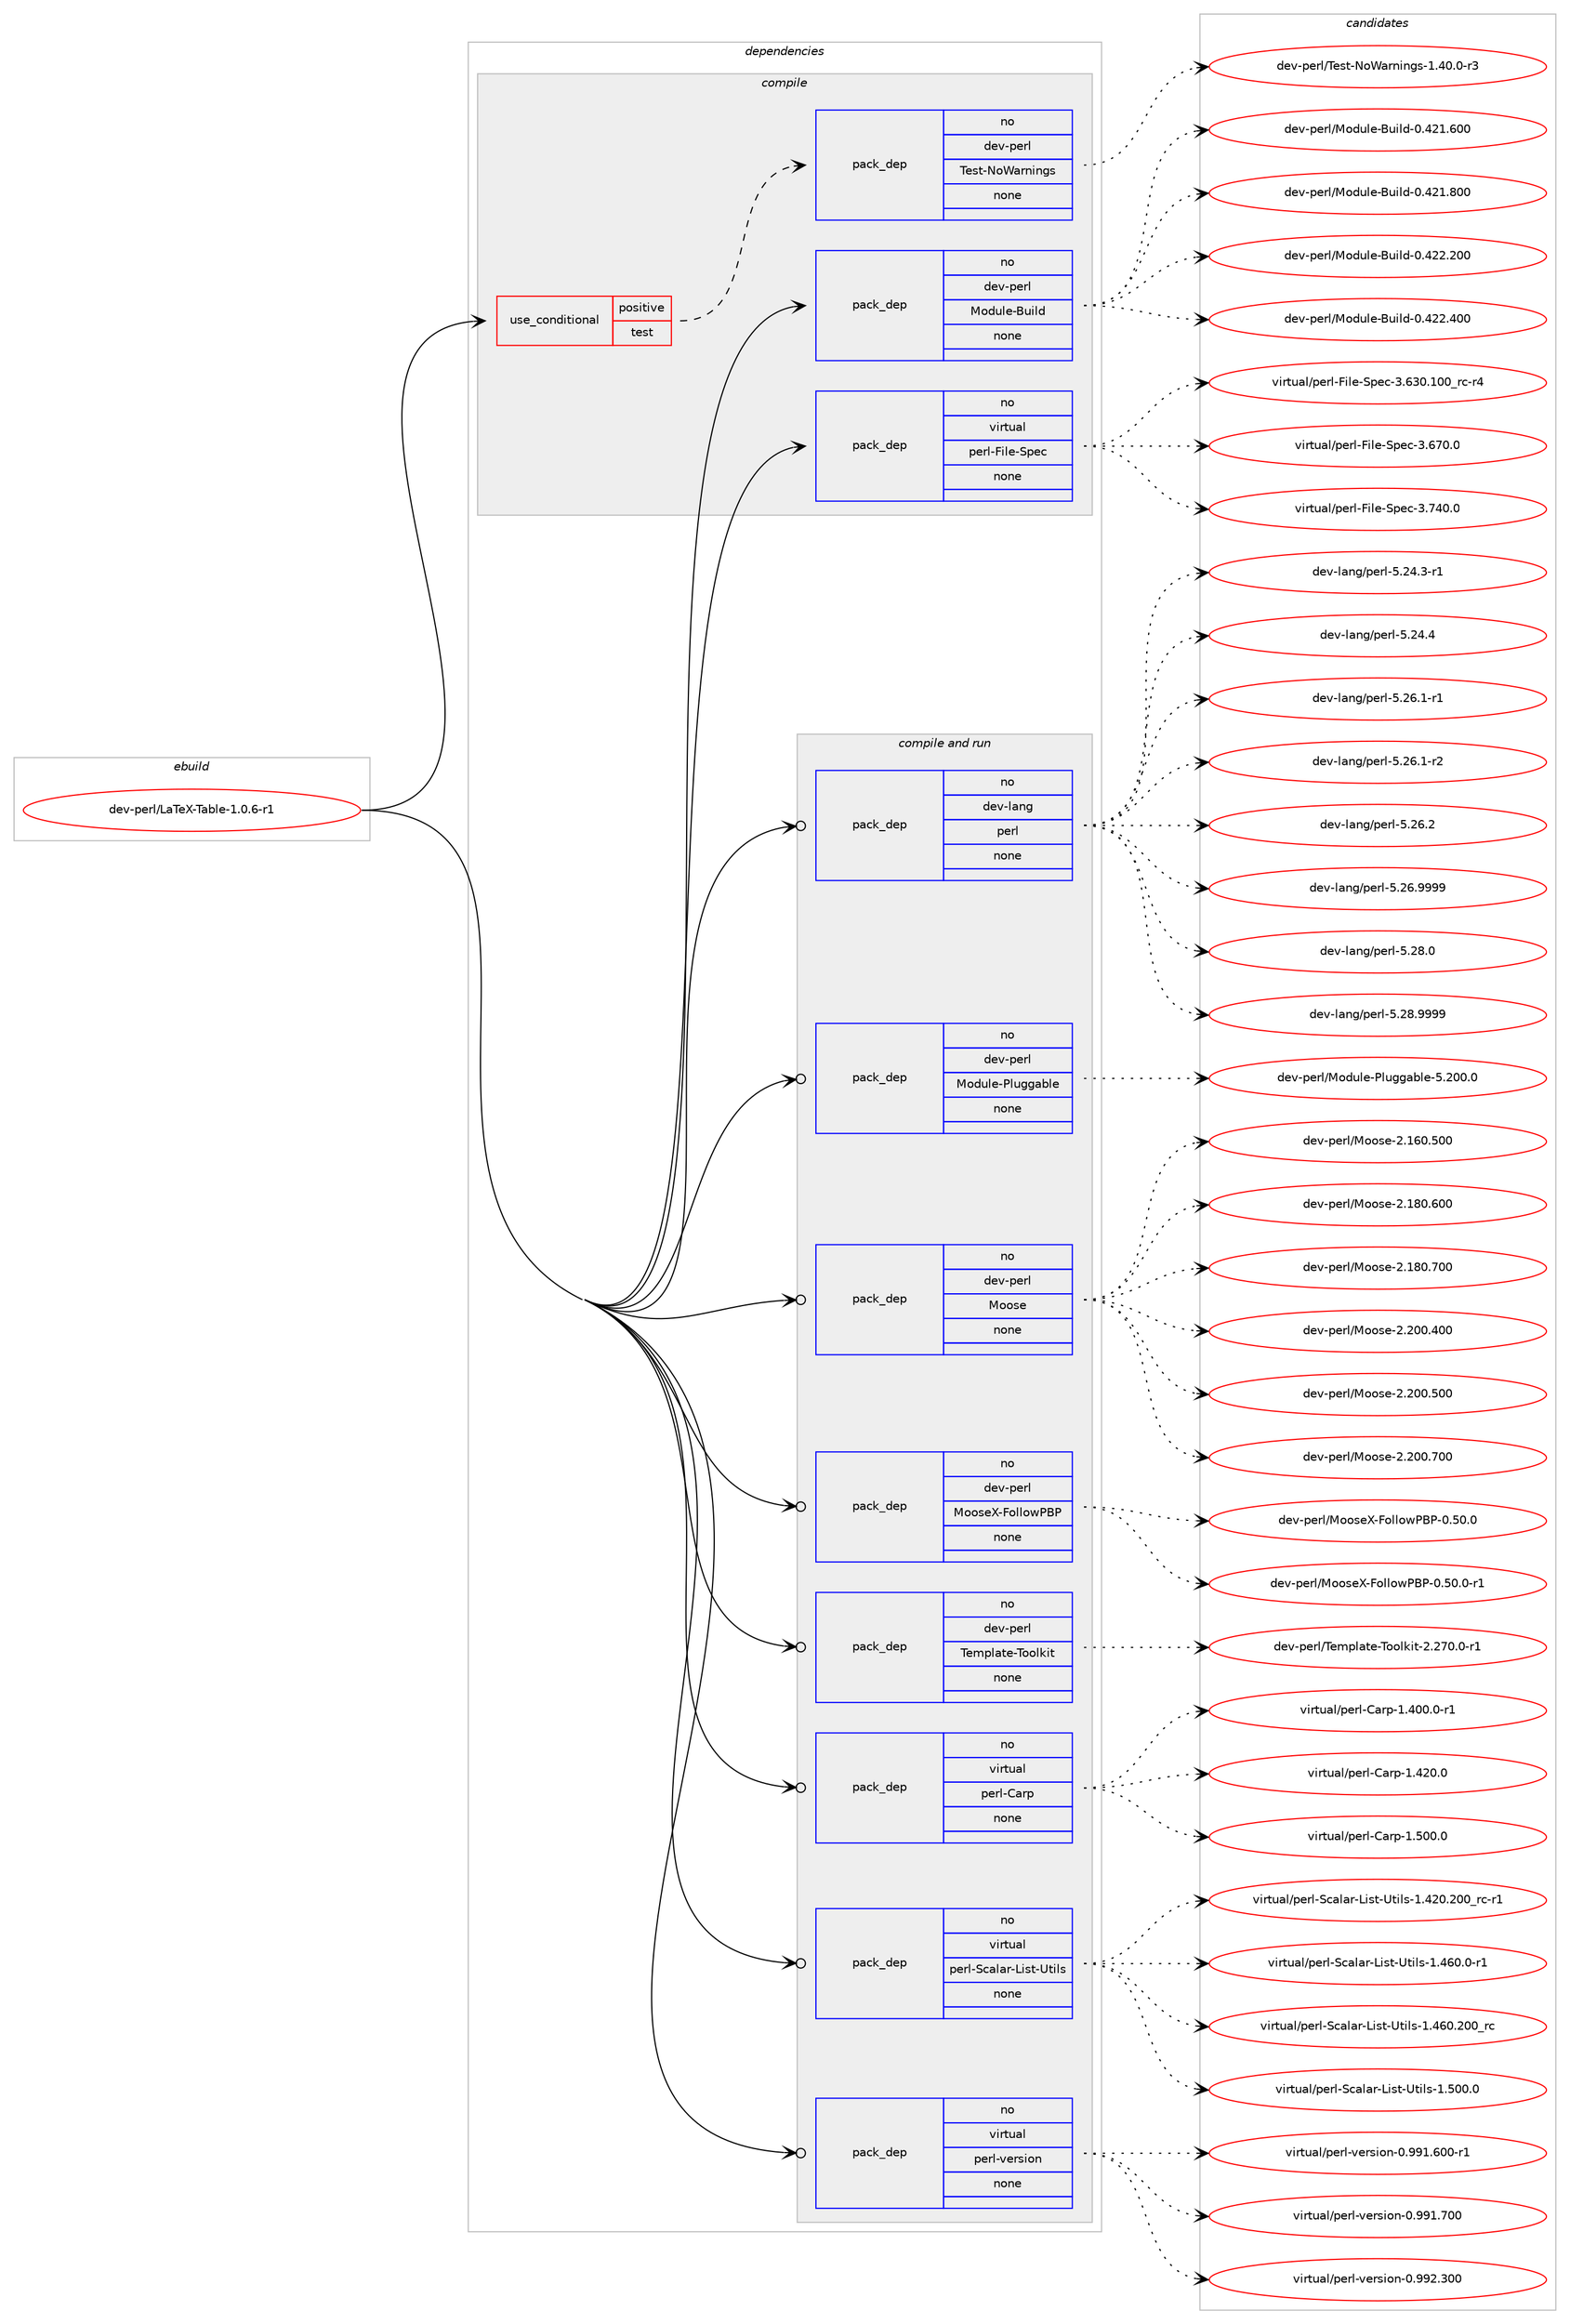 digraph prolog {

# *************
# Graph options
# *************

newrank=true;
concentrate=true;
compound=true;
graph [rankdir=LR,fontname=Helvetica,fontsize=10,ranksep=1.5];#, ranksep=2.5, nodesep=0.2];
edge  [arrowhead=vee];
node  [fontname=Helvetica,fontsize=10];

# **********
# The ebuild
# **********

subgraph cluster_leftcol {
color=gray;
rank=same;
label=<<i>ebuild</i>>;
id [label="dev-perl/LaTeX-Table-1.0.6-r1", color=red, width=4, href="../dev-perl/LaTeX-Table-1.0.6-r1.svg"];
}

# ****************
# The dependencies
# ****************

subgraph cluster_midcol {
color=gray;
label=<<i>dependencies</i>>;
subgraph cluster_compile {
fillcolor="#eeeeee";
style=filled;
label=<<i>compile</i>>;
subgraph cond368300 {
dependency1382986 [label=<<TABLE BORDER="0" CELLBORDER="1" CELLSPACING="0" CELLPADDING="4"><TR><TD ROWSPAN="3" CELLPADDING="10">use_conditional</TD></TR><TR><TD>positive</TD></TR><TR><TD>test</TD></TR></TABLE>>, shape=none, color=red];
subgraph pack991631 {
dependency1382987 [label=<<TABLE BORDER="0" CELLBORDER="1" CELLSPACING="0" CELLPADDING="4" WIDTH="220"><TR><TD ROWSPAN="6" CELLPADDING="30">pack_dep</TD></TR><TR><TD WIDTH="110">no</TD></TR><TR><TD>dev-perl</TD></TR><TR><TD>Test-NoWarnings</TD></TR><TR><TD>none</TD></TR><TR><TD></TD></TR></TABLE>>, shape=none, color=blue];
}
dependency1382986:e -> dependency1382987:w [weight=20,style="dashed",arrowhead="vee"];
}
id:e -> dependency1382986:w [weight=20,style="solid",arrowhead="vee"];
subgraph pack991632 {
dependency1382988 [label=<<TABLE BORDER="0" CELLBORDER="1" CELLSPACING="0" CELLPADDING="4" WIDTH="220"><TR><TD ROWSPAN="6" CELLPADDING="30">pack_dep</TD></TR><TR><TD WIDTH="110">no</TD></TR><TR><TD>dev-perl</TD></TR><TR><TD>Module-Build</TD></TR><TR><TD>none</TD></TR><TR><TD></TD></TR></TABLE>>, shape=none, color=blue];
}
id:e -> dependency1382988:w [weight=20,style="solid",arrowhead="vee"];
subgraph pack991633 {
dependency1382989 [label=<<TABLE BORDER="0" CELLBORDER="1" CELLSPACING="0" CELLPADDING="4" WIDTH="220"><TR><TD ROWSPAN="6" CELLPADDING="30">pack_dep</TD></TR><TR><TD WIDTH="110">no</TD></TR><TR><TD>virtual</TD></TR><TR><TD>perl-File-Spec</TD></TR><TR><TD>none</TD></TR><TR><TD></TD></TR></TABLE>>, shape=none, color=blue];
}
id:e -> dependency1382989:w [weight=20,style="solid",arrowhead="vee"];
}
subgraph cluster_compileandrun {
fillcolor="#eeeeee";
style=filled;
label=<<i>compile and run</i>>;
subgraph pack991634 {
dependency1382990 [label=<<TABLE BORDER="0" CELLBORDER="1" CELLSPACING="0" CELLPADDING="4" WIDTH="220"><TR><TD ROWSPAN="6" CELLPADDING="30">pack_dep</TD></TR><TR><TD WIDTH="110">no</TD></TR><TR><TD>dev-lang</TD></TR><TR><TD>perl</TD></TR><TR><TD>none</TD></TR><TR><TD></TD></TR></TABLE>>, shape=none, color=blue];
}
id:e -> dependency1382990:w [weight=20,style="solid",arrowhead="odotvee"];
subgraph pack991635 {
dependency1382991 [label=<<TABLE BORDER="0" CELLBORDER="1" CELLSPACING="0" CELLPADDING="4" WIDTH="220"><TR><TD ROWSPAN="6" CELLPADDING="30">pack_dep</TD></TR><TR><TD WIDTH="110">no</TD></TR><TR><TD>dev-perl</TD></TR><TR><TD>Module-Pluggable</TD></TR><TR><TD>none</TD></TR><TR><TD></TD></TR></TABLE>>, shape=none, color=blue];
}
id:e -> dependency1382991:w [weight=20,style="solid",arrowhead="odotvee"];
subgraph pack991636 {
dependency1382992 [label=<<TABLE BORDER="0" CELLBORDER="1" CELLSPACING="0" CELLPADDING="4" WIDTH="220"><TR><TD ROWSPAN="6" CELLPADDING="30">pack_dep</TD></TR><TR><TD WIDTH="110">no</TD></TR><TR><TD>dev-perl</TD></TR><TR><TD>Moose</TD></TR><TR><TD>none</TD></TR><TR><TD></TD></TR></TABLE>>, shape=none, color=blue];
}
id:e -> dependency1382992:w [weight=20,style="solid",arrowhead="odotvee"];
subgraph pack991637 {
dependency1382993 [label=<<TABLE BORDER="0" CELLBORDER="1" CELLSPACING="0" CELLPADDING="4" WIDTH="220"><TR><TD ROWSPAN="6" CELLPADDING="30">pack_dep</TD></TR><TR><TD WIDTH="110">no</TD></TR><TR><TD>dev-perl</TD></TR><TR><TD>MooseX-FollowPBP</TD></TR><TR><TD>none</TD></TR><TR><TD></TD></TR></TABLE>>, shape=none, color=blue];
}
id:e -> dependency1382993:w [weight=20,style="solid",arrowhead="odotvee"];
subgraph pack991638 {
dependency1382994 [label=<<TABLE BORDER="0" CELLBORDER="1" CELLSPACING="0" CELLPADDING="4" WIDTH="220"><TR><TD ROWSPAN="6" CELLPADDING="30">pack_dep</TD></TR><TR><TD WIDTH="110">no</TD></TR><TR><TD>dev-perl</TD></TR><TR><TD>Template-Toolkit</TD></TR><TR><TD>none</TD></TR><TR><TD></TD></TR></TABLE>>, shape=none, color=blue];
}
id:e -> dependency1382994:w [weight=20,style="solid",arrowhead="odotvee"];
subgraph pack991639 {
dependency1382995 [label=<<TABLE BORDER="0" CELLBORDER="1" CELLSPACING="0" CELLPADDING="4" WIDTH="220"><TR><TD ROWSPAN="6" CELLPADDING="30">pack_dep</TD></TR><TR><TD WIDTH="110">no</TD></TR><TR><TD>virtual</TD></TR><TR><TD>perl-Carp</TD></TR><TR><TD>none</TD></TR><TR><TD></TD></TR></TABLE>>, shape=none, color=blue];
}
id:e -> dependency1382995:w [weight=20,style="solid",arrowhead="odotvee"];
subgraph pack991640 {
dependency1382996 [label=<<TABLE BORDER="0" CELLBORDER="1" CELLSPACING="0" CELLPADDING="4" WIDTH="220"><TR><TD ROWSPAN="6" CELLPADDING="30">pack_dep</TD></TR><TR><TD WIDTH="110">no</TD></TR><TR><TD>virtual</TD></TR><TR><TD>perl-Scalar-List-Utils</TD></TR><TR><TD>none</TD></TR><TR><TD></TD></TR></TABLE>>, shape=none, color=blue];
}
id:e -> dependency1382996:w [weight=20,style="solid",arrowhead="odotvee"];
subgraph pack991641 {
dependency1382997 [label=<<TABLE BORDER="0" CELLBORDER="1" CELLSPACING="0" CELLPADDING="4" WIDTH="220"><TR><TD ROWSPAN="6" CELLPADDING="30">pack_dep</TD></TR><TR><TD WIDTH="110">no</TD></TR><TR><TD>virtual</TD></TR><TR><TD>perl-version</TD></TR><TR><TD>none</TD></TR><TR><TD></TD></TR></TABLE>>, shape=none, color=blue];
}
id:e -> dependency1382997:w [weight=20,style="solid",arrowhead="odotvee"];
}
subgraph cluster_run {
fillcolor="#eeeeee";
style=filled;
label=<<i>run</i>>;
}
}

# **************
# The candidates
# **************

subgraph cluster_choices {
rank=same;
color=gray;
label=<<i>candidates</i>>;

subgraph choice991631 {
color=black;
nodesep=1;
choice10010111845112101114108478410111511645781118797114110105110103115454946524846484511451 [label="dev-perl/Test-NoWarnings-1.40.0-r3", color=red, width=4,href="../dev-perl/Test-NoWarnings-1.40.0-r3.svg"];
dependency1382987:e -> choice10010111845112101114108478410111511645781118797114110105110103115454946524846484511451:w [style=dotted,weight="100"];
}
subgraph choice991632 {
color=black;
nodesep=1;
choice100101118451121011141084777111100117108101456611710510810045484652504946544848 [label="dev-perl/Module-Build-0.421.600", color=red, width=4,href="../dev-perl/Module-Build-0.421.600.svg"];
choice100101118451121011141084777111100117108101456611710510810045484652504946564848 [label="dev-perl/Module-Build-0.421.800", color=red, width=4,href="../dev-perl/Module-Build-0.421.800.svg"];
choice100101118451121011141084777111100117108101456611710510810045484652505046504848 [label="dev-perl/Module-Build-0.422.200", color=red, width=4,href="../dev-perl/Module-Build-0.422.200.svg"];
choice100101118451121011141084777111100117108101456611710510810045484652505046524848 [label="dev-perl/Module-Build-0.422.400", color=red, width=4,href="../dev-perl/Module-Build-0.422.400.svg"];
dependency1382988:e -> choice100101118451121011141084777111100117108101456611710510810045484652504946544848:w [style=dotted,weight="100"];
dependency1382988:e -> choice100101118451121011141084777111100117108101456611710510810045484652504946564848:w [style=dotted,weight="100"];
dependency1382988:e -> choice100101118451121011141084777111100117108101456611710510810045484652505046504848:w [style=dotted,weight="100"];
dependency1382988:e -> choice100101118451121011141084777111100117108101456611710510810045484652505046524848:w [style=dotted,weight="100"];
}
subgraph choice991633 {
color=black;
nodesep=1;
choice118105114116117971084711210111410845701051081014583112101994551465451484649484895114994511452 [label="virtual/perl-File-Spec-3.630.100_rc-r4", color=red, width=4,href="../virtual/perl-File-Spec-3.630.100_rc-r4.svg"];
choice118105114116117971084711210111410845701051081014583112101994551465455484648 [label="virtual/perl-File-Spec-3.670.0", color=red, width=4,href="../virtual/perl-File-Spec-3.670.0.svg"];
choice118105114116117971084711210111410845701051081014583112101994551465552484648 [label="virtual/perl-File-Spec-3.740.0", color=red, width=4,href="../virtual/perl-File-Spec-3.740.0.svg"];
dependency1382989:e -> choice118105114116117971084711210111410845701051081014583112101994551465451484649484895114994511452:w [style=dotted,weight="100"];
dependency1382989:e -> choice118105114116117971084711210111410845701051081014583112101994551465455484648:w [style=dotted,weight="100"];
dependency1382989:e -> choice118105114116117971084711210111410845701051081014583112101994551465552484648:w [style=dotted,weight="100"];
}
subgraph choice991634 {
color=black;
nodesep=1;
choice100101118451089711010347112101114108455346505246514511449 [label="dev-lang/perl-5.24.3-r1", color=red, width=4,href="../dev-lang/perl-5.24.3-r1.svg"];
choice10010111845108971101034711210111410845534650524652 [label="dev-lang/perl-5.24.4", color=red, width=4,href="../dev-lang/perl-5.24.4.svg"];
choice100101118451089711010347112101114108455346505446494511449 [label="dev-lang/perl-5.26.1-r1", color=red, width=4,href="../dev-lang/perl-5.26.1-r1.svg"];
choice100101118451089711010347112101114108455346505446494511450 [label="dev-lang/perl-5.26.1-r2", color=red, width=4,href="../dev-lang/perl-5.26.1-r2.svg"];
choice10010111845108971101034711210111410845534650544650 [label="dev-lang/perl-5.26.2", color=red, width=4,href="../dev-lang/perl-5.26.2.svg"];
choice10010111845108971101034711210111410845534650544657575757 [label="dev-lang/perl-5.26.9999", color=red, width=4,href="../dev-lang/perl-5.26.9999.svg"];
choice10010111845108971101034711210111410845534650564648 [label="dev-lang/perl-5.28.0", color=red, width=4,href="../dev-lang/perl-5.28.0.svg"];
choice10010111845108971101034711210111410845534650564657575757 [label="dev-lang/perl-5.28.9999", color=red, width=4,href="../dev-lang/perl-5.28.9999.svg"];
dependency1382990:e -> choice100101118451089711010347112101114108455346505246514511449:w [style=dotted,weight="100"];
dependency1382990:e -> choice10010111845108971101034711210111410845534650524652:w [style=dotted,weight="100"];
dependency1382990:e -> choice100101118451089711010347112101114108455346505446494511449:w [style=dotted,weight="100"];
dependency1382990:e -> choice100101118451089711010347112101114108455346505446494511450:w [style=dotted,weight="100"];
dependency1382990:e -> choice10010111845108971101034711210111410845534650544650:w [style=dotted,weight="100"];
dependency1382990:e -> choice10010111845108971101034711210111410845534650544657575757:w [style=dotted,weight="100"];
dependency1382990:e -> choice10010111845108971101034711210111410845534650564648:w [style=dotted,weight="100"];
dependency1382990:e -> choice10010111845108971101034711210111410845534650564657575757:w [style=dotted,weight="100"];
}
subgraph choice991635 {
color=black;
nodesep=1;
choice100101118451121011141084777111100117108101458010811710310397981081014553465048484648 [label="dev-perl/Module-Pluggable-5.200.0", color=red, width=4,href="../dev-perl/Module-Pluggable-5.200.0.svg"];
dependency1382991:e -> choice100101118451121011141084777111100117108101458010811710310397981081014553465048484648:w [style=dotted,weight="100"];
}
subgraph choice991636 {
color=black;
nodesep=1;
choice10010111845112101114108477711111111510145504649544846534848 [label="dev-perl/Moose-2.160.500", color=red, width=4,href="../dev-perl/Moose-2.160.500.svg"];
choice10010111845112101114108477711111111510145504649564846544848 [label="dev-perl/Moose-2.180.600", color=red, width=4,href="../dev-perl/Moose-2.180.600.svg"];
choice10010111845112101114108477711111111510145504649564846554848 [label="dev-perl/Moose-2.180.700", color=red, width=4,href="../dev-perl/Moose-2.180.700.svg"];
choice10010111845112101114108477711111111510145504650484846524848 [label="dev-perl/Moose-2.200.400", color=red, width=4,href="../dev-perl/Moose-2.200.400.svg"];
choice10010111845112101114108477711111111510145504650484846534848 [label="dev-perl/Moose-2.200.500", color=red, width=4,href="../dev-perl/Moose-2.200.500.svg"];
choice10010111845112101114108477711111111510145504650484846554848 [label="dev-perl/Moose-2.200.700", color=red, width=4,href="../dev-perl/Moose-2.200.700.svg"];
dependency1382992:e -> choice10010111845112101114108477711111111510145504649544846534848:w [style=dotted,weight="100"];
dependency1382992:e -> choice10010111845112101114108477711111111510145504649564846544848:w [style=dotted,weight="100"];
dependency1382992:e -> choice10010111845112101114108477711111111510145504649564846554848:w [style=dotted,weight="100"];
dependency1382992:e -> choice10010111845112101114108477711111111510145504650484846524848:w [style=dotted,weight="100"];
dependency1382992:e -> choice10010111845112101114108477711111111510145504650484846534848:w [style=dotted,weight="100"];
dependency1382992:e -> choice10010111845112101114108477711111111510145504650484846554848:w [style=dotted,weight="100"];
}
subgraph choice991637 {
color=black;
nodesep=1;
choice10010111845112101114108477711111111510188457011110810811111980668045484653484648 [label="dev-perl/MooseX-FollowPBP-0.50.0", color=red, width=4,href="../dev-perl/MooseX-FollowPBP-0.50.0.svg"];
choice100101118451121011141084777111111115101884570111108108111119806680454846534846484511449 [label="dev-perl/MooseX-FollowPBP-0.50.0-r1", color=red, width=4,href="../dev-perl/MooseX-FollowPBP-0.50.0-r1.svg"];
dependency1382993:e -> choice10010111845112101114108477711111111510188457011110810811111980668045484653484648:w [style=dotted,weight="100"];
dependency1382993:e -> choice100101118451121011141084777111111115101884570111108108111119806680454846534846484511449:w [style=dotted,weight="100"];
}
subgraph choice991638 {
color=black;
nodesep=1;
choice10010111845112101114108478410110911210897116101458411111110810710511645504650554846484511449 [label="dev-perl/Template-Toolkit-2.270.0-r1", color=red, width=4,href="../dev-perl/Template-Toolkit-2.270.0-r1.svg"];
dependency1382994:e -> choice10010111845112101114108478410110911210897116101458411111110810710511645504650554846484511449:w [style=dotted,weight="100"];
}
subgraph choice991639 {
color=black;
nodesep=1;
choice118105114116117971084711210111410845679711411245494652484846484511449 [label="virtual/perl-Carp-1.400.0-r1", color=red, width=4,href="../virtual/perl-Carp-1.400.0-r1.svg"];
choice11810511411611797108471121011141084567971141124549465250484648 [label="virtual/perl-Carp-1.420.0", color=red, width=4,href="../virtual/perl-Carp-1.420.0.svg"];
choice11810511411611797108471121011141084567971141124549465348484648 [label="virtual/perl-Carp-1.500.0", color=red, width=4,href="../virtual/perl-Carp-1.500.0.svg"];
dependency1382995:e -> choice118105114116117971084711210111410845679711411245494652484846484511449:w [style=dotted,weight="100"];
dependency1382995:e -> choice11810511411611797108471121011141084567971141124549465250484648:w [style=dotted,weight="100"];
dependency1382995:e -> choice11810511411611797108471121011141084567971141124549465348484648:w [style=dotted,weight="100"];
}
subgraph choice991640 {
color=black;
nodesep=1;
choice11810511411611797108471121011141084583999710897114457610511511645851161051081154549465250484650484895114994511449 [label="virtual/perl-Scalar-List-Utils-1.420.200_rc-r1", color=red, width=4,href="../virtual/perl-Scalar-List-Utils-1.420.200_rc-r1.svg"];
choice118105114116117971084711210111410845839997108971144576105115116458511610510811545494652544846484511449 [label="virtual/perl-Scalar-List-Utils-1.460.0-r1", color=red, width=4,href="../virtual/perl-Scalar-List-Utils-1.460.0-r1.svg"];
choice1181051141161179710847112101114108458399971089711445761051151164585116105108115454946525448465048489511499 [label="virtual/perl-Scalar-List-Utils-1.460.200_rc", color=red, width=4,href="../virtual/perl-Scalar-List-Utils-1.460.200_rc.svg"];
choice11810511411611797108471121011141084583999710897114457610511511645851161051081154549465348484648 [label="virtual/perl-Scalar-List-Utils-1.500.0", color=red, width=4,href="../virtual/perl-Scalar-List-Utils-1.500.0.svg"];
dependency1382996:e -> choice11810511411611797108471121011141084583999710897114457610511511645851161051081154549465250484650484895114994511449:w [style=dotted,weight="100"];
dependency1382996:e -> choice118105114116117971084711210111410845839997108971144576105115116458511610510811545494652544846484511449:w [style=dotted,weight="100"];
dependency1382996:e -> choice1181051141161179710847112101114108458399971089711445761051151164585116105108115454946525448465048489511499:w [style=dotted,weight="100"];
dependency1382996:e -> choice11810511411611797108471121011141084583999710897114457610511511645851161051081154549465348484648:w [style=dotted,weight="100"];
}
subgraph choice991641 {
color=black;
nodesep=1;
choice118105114116117971084711210111410845118101114115105111110454846575749465448484511449 [label="virtual/perl-version-0.991.600-r1", color=red, width=4,href="../virtual/perl-version-0.991.600-r1.svg"];
choice11810511411611797108471121011141084511810111411510511111045484657574946554848 [label="virtual/perl-version-0.991.700", color=red, width=4,href="../virtual/perl-version-0.991.700.svg"];
choice11810511411611797108471121011141084511810111411510511111045484657575046514848 [label="virtual/perl-version-0.992.300", color=red, width=4,href="../virtual/perl-version-0.992.300.svg"];
dependency1382997:e -> choice118105114116117971084711210111410845118101114115105111110454846575749465448484511449:w [style=dotted,weight="100"];
dependency1382997:e -> choice11810511411611797108471121011141084511810111411510511111045484657574946554848:w [style=dotted,weight="100"];
dependency1382997:e -> choice11810511411611797108471121011141084511810111411510511111045484657575046514848:w [style=dotted,weight="100"];
}
}

}
